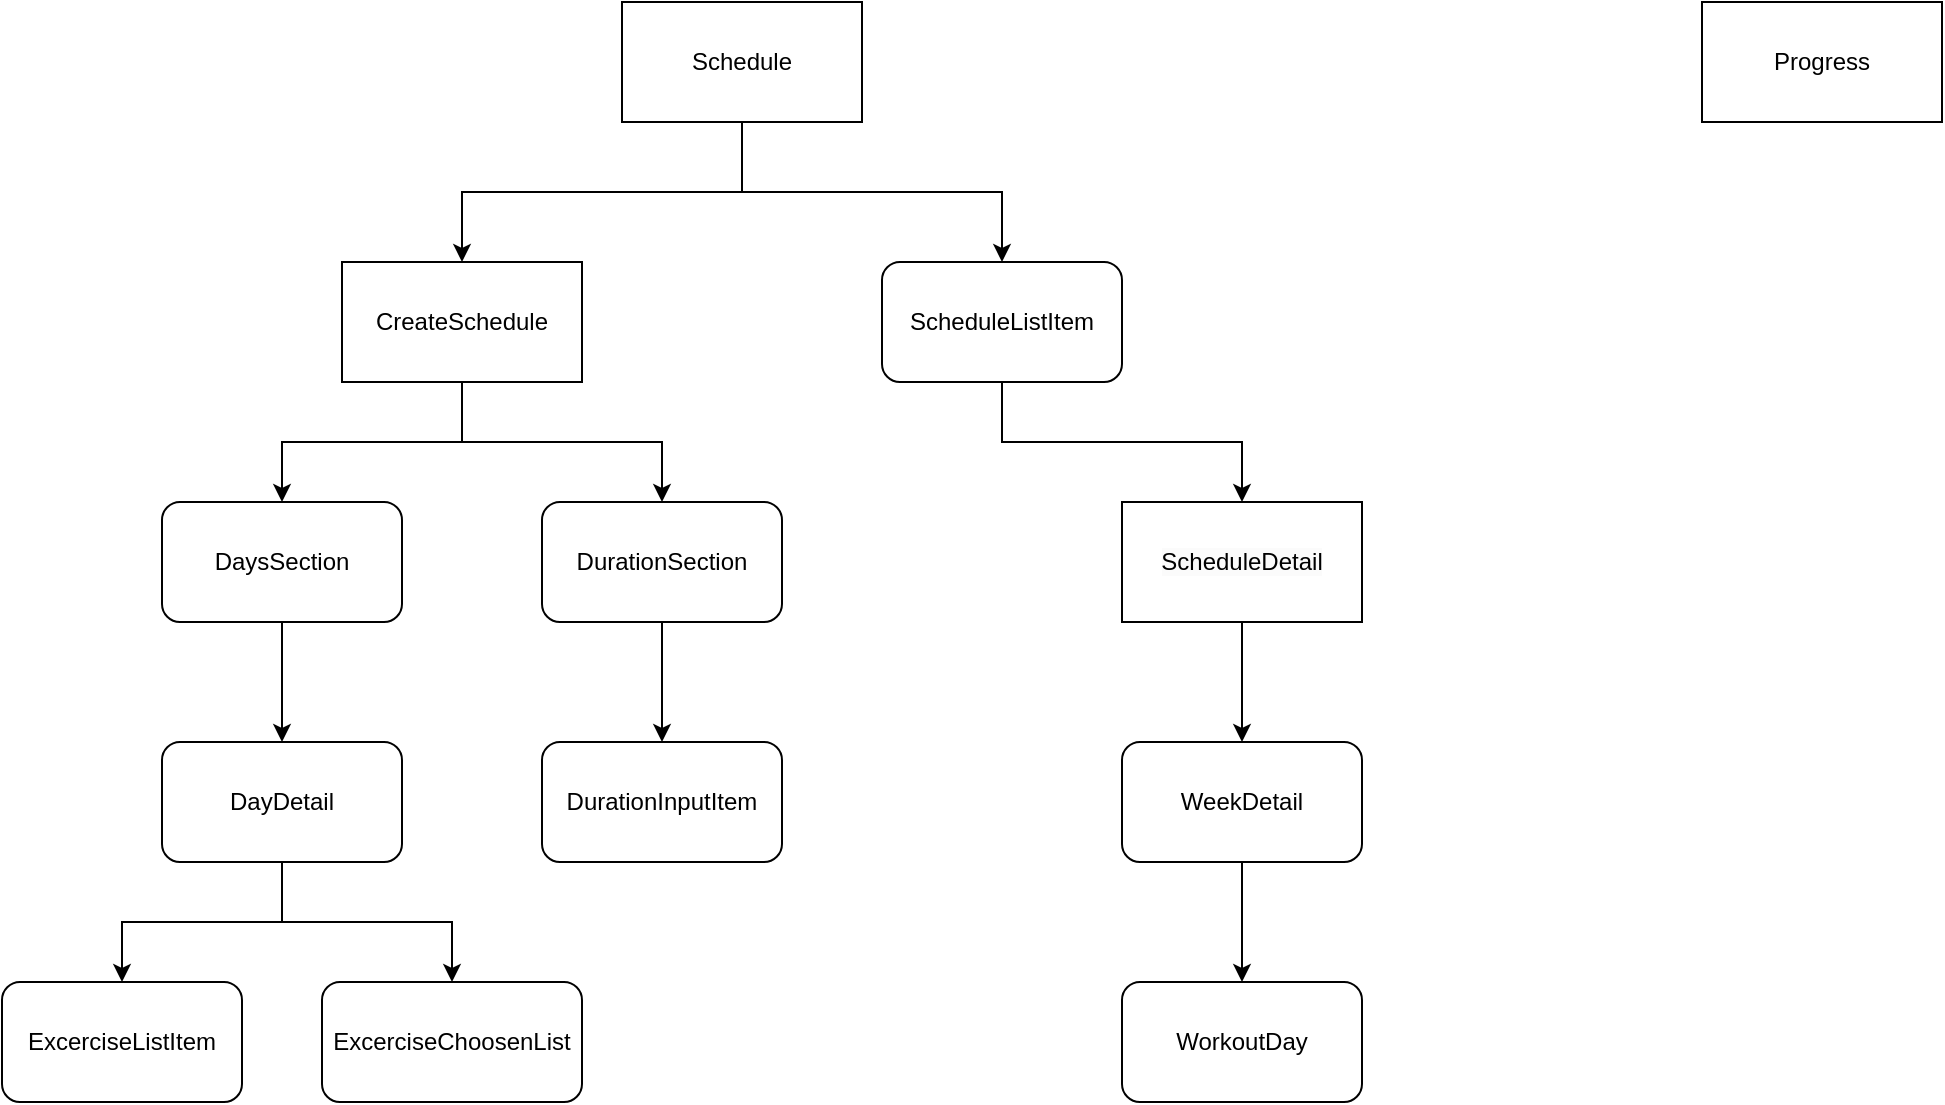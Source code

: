 <mxfile version="21.3.4" type="device" pages="2">
  <diagram name="Page-1" id="cg_GQYhqsvkBd8KRTGXT">
    <mxGraphModel dx="1884" dy="477" grid="1" gridSize="10" guides="1" tooltips="1" connect="1" arrows="1" fold="1" page="1" pageScale="1" pageWidth="850" pageHeight="1100" math="0" shadow="0">
      <root>
        <mxCell id="0" />
        <mxCell id="1" parent="0" />
        <mxCell id="XIH4bLt2Uu97pyjbTt76-2" style="edgeStyle=orthogonalEdgeStyle;rounded=0;orthogonalLoop=1;jettySize=auto;html=1;exitX=0.5;exitY=1;exitDx=0;exitDy=0;entryX=0.5;entryY=0;entryDx=0;entryDy=0;" edge="1" parent="1" source="XIH4bLt2Uu97pyjbTt76-1" target="XIH4bLt2Uu97pyjbTt76-4">
          <mxGeometry relative="1" as="geometry">
            <mxPoint x="200" y="160" as="targetPoint" />
          </mxGeometry>
        </mxCell>
        <mxCell id="XIH4bLt2Uu97pyjbTt76-5" style="edgeStyle=orthogonalEdgeStyle;rounded=0;orthogonalLoop=1;jettySize=auto;html=1;exitX=0.5;exitY=1;exitDx=0;exitDy=0;" edge="1" parent="1" source="XIH4bLt2Uu97pyjbTt76-1" target="XIH4bLt2Uu97pyjbTt76-6">
          <mxGeometry relative="1" as="geometry">
            <mxPoint x="420" y="170" as="targetPoint" />
          </mxGeometry>
        </mxCell>
        <mxCell id="XIH4bLt2Uu97pyjbTt76-1" value="Schedule" style="rounded=0;whiteSpace=wrap;html=1;" vertex="1" parent="1">
          <mxGeometry x="200" y="40" width="120" height="60" as="geometry" />
        </mxCell>
        <mxCell id="XIH4bLt2Uu97pyjbTt76-7" style="edgeStyle=orthogonalEdgeStyle;rounded=0;orthogonalLoop=1;jettySize=auto;html=1;exitX=0.5;exitY=1;exitDx=0;exitDy=0;entryX=0.5;entryY=0;entryDx=0;entryDy=0;" edge="1" parent="1" source="XIH4bLt2Uu97pyjbTt76-4" target="XIH4bLt2Uu97pyjbTt76-8">
          <mxGeometry relative="1" as="geometry">
            <mxPoint x="80" y="280" as="targetPoint" />
          </mxGeometry>
        </mxCell>
        <mxCell id="XIH4bLt2Uu97pyjbTt76-10" style="edgeStyle=orthogonalEdgeStyle;rounded=0;orthogonalLoop=1;jettySize=auto;html=1;exitX=0.5;exitY=1;exitDx=0;exitDy=0;entryX=0.5;entryY=0;entryDx=0;entryDy=0;" edge="1" parent="1" source="XIH4bLt2Uu97pyjbTt76-4" target="XIH4bLt2Uu97pyjbTt76-9">
          <mxGeometry relative="1" as="geometry" />
        </mxCell>
        <mxCell id="XIH4bLt2Uu97pyjbTt76-4" value="CreateSchedule" style="rounded=0;whiteSpace=wrap;html=1;" vertex="1" parent="1">
          <mxGeometry x="60" y="170" width="120" height="60" as="geometry" />
        </mxCell>
        <mxCell id="XIH4bLt2Uu97pyjbTt76-19" style="edgeStyle=orthogonalEdgeStyle;rounded=0;orthogonalLoop=1;jettySize=auto;html=1;exitX=0.5;exitY=1;exitDx=0;exitDy=0;entryX=0.5;entryY=0;entryDx=0;entryDy=0;" edge="1" parent="1" source="XIH4bLt2Uu97pyjbTt76-6" target="cQDl6IrV7G0JmFQTKrAQ-1">
          <mxGeometry relative="1" as="geometry">
            <mxPoint x="510" y="290" as="targetPoint" />
          </mxGeometry>
        </mxCell>
        <mxCell id="XIH4bLt2Uu97pyjbTt76-6" value="ScheduleListItem" style="rounded=1;whiteSpace=wrap;html=1;" vertex="1" parent="1">
          <mxGeometry x="330" y="170" width="120" height="60" as="geometry" />
        </mxCell>
        <mxCell id="XIH4bLt2Uu97pyjbTt76-12" style="edgeStyle=orthogonalEdgeStyle;rounded=0;orthogonalLoop=1;jettySize=auto;html=1;exitX=0.5;exitY=1;exitDx=0;exitDy=0;entryX=0.5;entryY=0;entryDx=0;entryDy=0;" edge="1" parent="1" source="XIH4bLt2Uu97pyjbTt76-8" target="XIH4bLt2Uu97pyjbTt76-11">
          <mxGeometry relative="1" as="geometry" />
        </mxCell>
        <mxCell id="XIH4bLt2Uu97pyjbTt76-8" value="DaysSection" style="rounded=1;whiteSpace=wrap;html=1;" vertex="1" parent="1">
          <mxGeometry x="-30" y="290" width="120" height="60" as="geometry" />
        </mxCell>
        <mxCell id="XIH4bLt2Uu97pyjbTt76-14" style="edgeStyle=orthogonalEdgeStyle;rounded=0;orthogonalLoop=1;jettySize=auto;html=1;exitX=0.5;exitY=1;exitDx=0;exitDy=0;entryX=0.5;entryY=0;entryDx=0;entryDy=0;" edge="1" parent="1" source="XIH4bLt2Uu97pyjbTt76-9" target="XIH4bLt2Uu97pyjbTt76-13">
          <mxGeometry relative="1" as="geometry" />
        </mxCell>
        <mxCell id="XIH4bLt2Uu97pyjbTt76-9" value="DurationSection" style="rounded=1;whiteSpace=wrap;html=1;" vertex="1" parent="1">
          <mxGeometry x="160" y="290" width="120" height="60" as="geometry" />
        </mxCell>
        <mxCell id="XIH4bLt2Uu97pyjbTt76-15" style="edgeStyle=orthogonalEdgeStyle;rounded=0;orthogonalLoop=1;jettySize=auto;html=1;exitX=0.5;exitY=1;exitDx=0;exitDy=0;entryX=0.5;entryY=0;entryDx=0;entryDy=0;" edge="1" parent="1" source="XIH4bLt2Uu97pyjbTt76-11" target="XIH4bLt2Uu97pyjbTt76-16">
          <mxGeometry relative="1" as="geometry">
            <mxPoint x="-50" y="520" as="targetPoint" />
          </mxGeometry>
        </mxCell>
        <mxCell id="XIH4bLt2Uu97pyjbTt76-17" style="edgeStyle=orthogonalEdgeStyle;rounded=0;orthogonalLoop=1;jettySize=auto;html=1;exitX=0.5;exitY=1;exitDx=0;exitDy=0;entryX=0.5;entryY=0;entryDx=0;entryDy=0;" edge="1" parent="1" source="XIH4bLt2Uu97pyjbTt76-11" target="XIH4bLt2Uu97pyjbTt76-18">
          <mxGeometry relative="1" as="geometry">
            <mxPoint x="110" y="530" as="targetPoint" />
          </mxGeometry>
        </mxCell>
        <mxCell id="XIH4bLt2Uu97pyjbTt76-11" value="DayDetail" style="rounded=1;whiteSpace=wrap;html=1;" vertex="1" parent="1">
          <mxGeometry x="-30" y="410" width="120" height="60" as="geometry" />
        </mxCell>
        <mxCell id="XIH4bLt2Uu97pyjbTt76-13" value="DurationInputItem" style="rounded=1;whiteSpace=wrap;html=1;" vertex="1" parent="1">
          <mxGeometry x="160" y="410" width="120" height="60" as="geometry" />
        </mxCell>
        <mxCell id="XIH4bLt2Uu97pyjbTt76-16" value="ExcerciseListItem" style="rounded=1;whiteSpace=wrap;html=1;" vertex="1" parent="1">
          <mxGeometry x="-110" y="530" width="120" height="60" as="geometry" />
        </mxCell>
        <mxCell id="XIH4bLt2Uu97pyjbTt76-18" value="ExcerciseChoosenList" style="rounded=1;whiteSpace=wrap;html=1;" vertex="1" parent="1">
          <mxGeometry x="50" y="530" width="130" height="60" as="geometry" />
        </mxCell>
        <mxCell id="XIH4bLt2Uu97pyjbTt76-23" style="edgeStyle=orthogonalEdgeStyle;rounded=0;orthogonalLoop=1;jettySize=auto;html=1;exitX=0.5;exitY=1;exitDx=0;exitDy=0;entryX=0.5;entryY=0;entryDx=0;entryDy=0;" edge="1" parent="1" source="cQDl6IrV7G0JmFQTKrAQ-1" target="XIH4bLt2Uu97pyjbTt76-22">
          <mxGeometry relative="1" as="geometry">
            <mxPoint x="510" y="350" as="sourcePoint" />
          </mxGeometry>
        </mxCell>
        <mxCell id="XIH4bLt2Uu97pyjbTt76-21" value="Progress" style="rounded=0;whiteSpace=wrap;html=1;" vertex="1" parent="1">
          <mxGeometry x="740" y="40" width="120" height="60" as="geometry" />
        </mxCell>
        <mxCell id="XIH4bLt2Uu97pyjbTt76-24" style="edgeStyle=orthogonalEdgeStyle;rounded=0;orthogonalLoop=1;jettySize=auto;html=1;exitX=0.5;exitY=1;exitDx=0;exitDy=0;entryX=0.5;entryY=0;entryDx=0;entryDy=0;" edge="1" parent="1" source="XIH4bLt2Uu97pyjbTt76-22" target="XIH4bLt2Uu97pyjbTt76-25">
          <mxGeometry relative="1" as="geometry">
            <mxPoint x="510" y="520" as="targetPoint" />
          </mxGeometry>
        </mxCell>
        <mxCell id="XIH4bLt2Uu97pyjbTt76-22" value="WeekDetail" style="rounded=1;whiteSpace=wrap;html=1;" vertex="1" parent="1">
          <mxGeometry x="450" y="410" width="120" height="60" as="geometry" />
        </mxCell>
        <mxCell id="XIH4bLt2Uu97pyjbTt76-25" value="WorkoutDay" style="rounded=1;whiteSpace=wrap;html=1;" vertex="1" parent="1">
          <mxGeometry x="450" y="530" width="120" height="60" as="geometry" />
        </mxCell>
        <mxCell id="cQDl6IrV7G0JmFQTKrAQ-1" value="&lt;span style=&quot;color: rgb(0, 0, 0); font-family: Helvetica; font-size: 12px; font-style: normal; font-variant-ligatures: normal; font-variant-caps: normal; font-weight: 400; letter-spacing: normal; orphans: 2; text-align: center; text-indent: 0px; text-transform: none; widows: 2; word-spacing: 0px; -webkit-text-stroke-width: 0px; background-color: rgb(251, 251, 251); text-decoration-thickness: initial; text-decoration-style: initial; text-decoration-color: initial; float: none; display: inline !important;&quot;&gt;ScheduleDetail&lt;/span&gt;" style="rounded=0;whiteSpace=wrap;html=1;" vertex="1" parent="1">
          <mxGeometry x="450" y="290" width="120" height="60" as="geometry" />
        </mxCell>
      </root>
    </mxGraphModel>
  </diagram>
  <diagram id="3DStsmrZgnRzIoqBi5pp" name="Page-2">
    <mxGraphModel dx="1034" dy="477" grid="1" gridSize="10" guides="1" tooltips="1" connect="1" arrows="1" fold="1" page="1" pageScale="1" pageWidth="850" pageHeight="1100" math="0" shadow="0">
      <root>
        <mxCell id="0" />
        <mxCell id="1" parent="0" />
        <mxCell id="D95yFizSoRd4UmmYpZTI-3" style="edgeStyle=orthogonalEdgeStyle;rounded=0;orthogonalLoop=1;jettySize=auto;html=1;exitX=0.5;exitY=1;exitDx=0;exitDy=0;entryX=0.5;entryY=0;entryDx=0;entryDy=0;" edge="1" parent="1" source="D95yFizSoRd4UmmYpZTI-2" target="D95yFizSoRd4UmmYpZTI-4">
          <mxGeometry relative="1" as="geometry">
            <mxPoint x="390" y="150" as="targetPoint" />
          </mxGeometry>
        </mxCell>
        <mxCell id="D95yFizSoRd4UmmYpZTI-2" value="Schedule" style="rounded=0;whiteSpace=wrap;html=1;" vertex="1" parent="1">
          <mxGeometry x="330" y="30" width="120" height="60" as="geometry" />
        </mxCell>
        <mxCell id="D95yFizSoRd4UmmYpZTI-7" style="edgeStyle=orthogonalEdgeStyle;rounded=0;orthogonalLoop=1;jettySize=auto;html=1;exitX=0.5;exitY=1;exitDx=0;exitDy=0;entryX=0.5;entryY=0;entryDx=0;entryDy=0;" edge="1" parent="1" source="D95yFizSoRd4UmmYpZTI-4" target="D95yFizSoRd4UmmYpZTI-6">
          <mxGeometry relative="1" as="geometry" />
        </mxCell>
        <mxCell id="D95yFizSoRd4UmmYpZTI-4" value="CreateSchedule" style="rounded=0;whiteSpace=wrap;html=1;" vertex="1" parent="1">
          <mxGeometry x="330" y="120" width="120" height="60" as="geometry" />
        </mxCell>
        <mxCell id="9D9LEvJoGU2DBE4hI625-1" style="edgeStyle=orthogonalEdgeStyle;rounded=0;orthogonalLoop=1;jettySize=auto;html=1;exitX=0.5;exitY=1;exitDx=0;exitDy=0;entryX=0.5;entryY=0;entryDx=0;entryDy=0;" edge="1" parent="1" source="D95yFizSoRd4UmmYpZTI-6" target="9D9LEvJoGU2DBE4hI625-2">
          <mxGeometry relative="1" as="geometry">
            <mxPoint x="390" y="370" as="targetPoint" />
          </mxGeometry>
        </mxCell>
        <mxCell id="D95yFizSoRd4UmmYpZTI-6" value="DurationSection" style="rounded=0;whiteSpace=wrap;html=1;" vertex="1" parent="1">
          <mxGeometry x="330" y="210" width="120" height="60" as="geometry" />
        </mxCell>
        <mxCell id="9D9LEvJoGU2DBE4hI625-4" style="edgeStyle=orthogonalEdgeStyle;rounded=0;orthogonalLoop=1;jettySize=auto;html=1;exitX=0.5;exitY=1;exitDx=0;exitDy=0;entryX=0.5;entryY=0;entryDx=0;entryDy=0;" edge="1" parent="1" source="9D9LEvJoGU2DBE4hI625-2" target="9D9LEvJoGU2DBE4hI625-3">
          <mxGeometry relative="1" as="geometry" />
        </mxCell>
        <mxCell id="9D9LEvJoGU2DBE4hI625-2" value="DaySection" style="rounded=0;whiteSpace=wrap;html=1;" vertex="1" parent="1">
          <mxGeometry x="330" y="300" width="120" height="60" as="geometry" />
        </mxCell>
        <mxCell id="9D9LEvJoGU2DBE4hI625-14" style="edgeStyle=orthogonalEdgeStyle;rounded=0;orthogonalLoop=1;jettySize=auto;html=1;exitX=0;exitY=0.5;exitDx=0;exitDy=0;entryX=0;entryY=0.5;entryDx=0;entryDy=0;" edge="1" parent="1" source="9D9LEvJoGU2DBE4hI625-3" target="9D9LEvJoGU2DBE4hI625-2">
          <mxGeometry relative="1" as="geometry" />
        </mxCell>
        <mxCell id="9D9LEvJoGU2DBE4hI625-3" value="DayDetail" style="rounded=0;whiteSpace=wrap;html=1;" vertex="1" parent="1">
          <mxGeometry x="330" y="390" width="120" height="60" as="geometry" />
        </mxCell>
        <mxCell id="9D9LEvJoGU2DBE4hI625-5" style="edgeStyle=orthogonalEdgeStyle;rounded=0;orthogonalLoop=1;jettySize=auto;html=1;exitX=0.5;exitY=1;exitDx=0;exitDy=0;entryX=0.5;entryY=0;entryDx=0;entryDy=0;" edge="1" parent="1" source="9D9LEvJoGU2DBE4hI625-6" target="9D9LEvJoGU2DBE4hI625-8">
          <mxGeometry relative="1" as="geometry">
            <mxPoint x="570" y="150" as="targetPoint" />
          </mxGeometry>
        </mxCell>
        <mxCell id="9D9LEvJoGU2DBE4hI625-6" value="Schedule" style="rounded=0;whiteSpace=wrap;html=1;" vertex="1" parent="1">
          <mxGeometry x="510" y="30" width="120" height="60" as="geometry" />
        </mxCell>
        <mxCell id="9D9LEvJoGU2DBE4hI625-7" style="edgeStyle=orthogonalEdgeStyle;rounded=0;orthogonalLoop=1;jettySize=auto;html=1;exitX=0.5;exitY=1;exitDx=0;exitDy=0;entryX=0.5;entryY=0;entryDx=0;entryDy=0;" edge="1" parent="1" source="9D9LEvJoGU2DBE4hI625-8" target="9D9LEvJoGU2DBE4hI625-10">
          <mxGeometry relative="1" as="geometry" />
        </mxCell>
        <mxCell id="9D9LEvJoGU2DBE4hI625-8" value="ScheduleDetail" style="rounded=0;whiteSpace=wrap;html=1;" vertex="1" parent="1">
          <mxGeometry x="510" y="120" width="120" height="60" as="geometry" />
        </mxCell>
        <mxCell id="9D9LEvJoGU2DBE4hI625-9" style="edgeStyle=orthogonalEdgeStyle;rounded=0;orthogonalLoop=1;jettySize=auto;html=1;exitX=0.5;exitY=1;exitDx=0;exitDy=0;entryX=0.5;entryY=0;entryDx=0;entryDy=0;" edge="1" parent="1" source="9D9LEvJoGU2DBE4hI625-10" target="9D9LEvJoGU2DBE4hI625-12">
          <mxGeometry relative="1" as="geometry">
            <mxPoint x="570" y="370" as="targetPoint" />
          </mxGeometry>
        </mxCell>
        <mxCell id="9D9LEvJoGU2DBE4hI625-10" value="WeekDetail" style="rounded=0;whiteSpace=wrap;html=1;" vertex="1" parent="1">
          <mxGeometry x="510" y="210" width="120" height="60" as="geometry" />
        </mxCell>
        <mxCell id="9D9LEvJoGU2DBE4hI625-12" value="WorkoutDay" style="rounded=0;whiteSpace=wrap;html=1;" vertex="1" parent="1">
          <mxGeometry x="510" y="300" width="120" height="60" as="geometry" />
        </mxCell>
      </root>
    </mxGraphModel>
  </diagram>
</mxfile>
